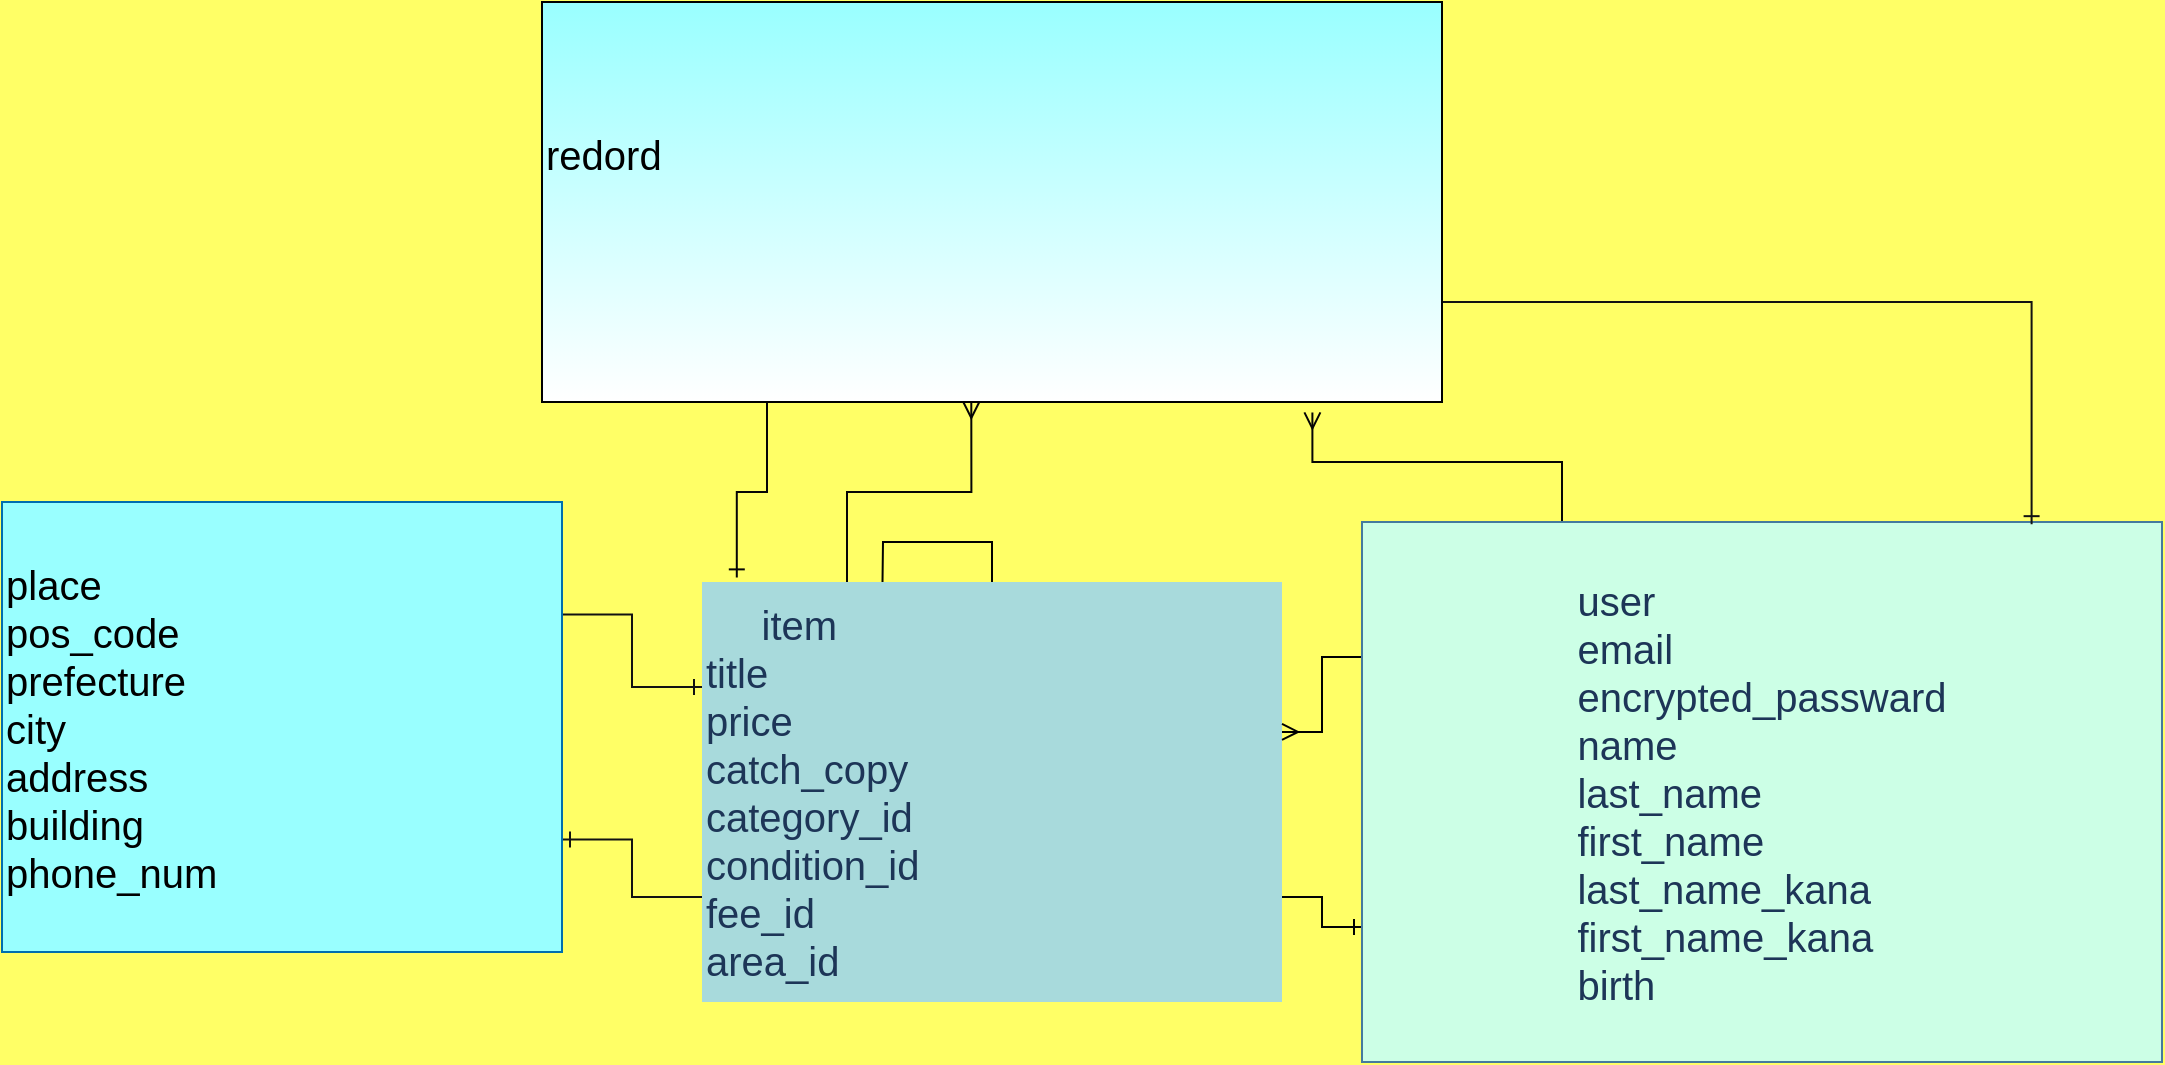<mxfile>
    <diagram id="TyFvIzJd1pRrqfNIlOH9" name="ページ1">
        <mxGraphModel dx="764" dy="605" grid="1" gridSize="10" guides="1" tooltips="1" connect="1" arrows="1" fold="0" page="0" pageScale="1" pageWidth="827" pageHeight="1169" background="#FFFF66" math="0" shadow="0">
            <root>
                <mxCell id="0"/>
                <mxCell id="1" parent="0"/>
                <mxCell id="30" style="edgeStyle=orthogonalEdgeStyle;curved=0;rounded=1;sketch=0;orthogonalLoop=1;jettySize=auto;html=1;exitX=0;exitY=0.25;exitDx=0;exitDy=0;entryX=0;entryY=0.25;entryDx=0;entryDy=0;endArrow=blockThin;endFill=1;strokeColor=#457B9D;fillColor=#A8DADC;fontColor=#1D3557;" parent="1" edge="1">
                    <mxGeometry relative="1" as="geometry">
                        <mxPoint x="120" y="310" as="sourcePoint"/>
                        <mxPoint x="120" y="310" as="targetPoint"/>
                    </mxGeometry>
                </mxCell>
                <mxCell id="37" style="edgeStyle=orthogonalEdgeStyle;rounded=0;sketch=0;orthogonalLoop=1;jettySize=auto;html=1;exitX=1;exitY=0.75;exitDx=0;exitDy=0;entryX=0;entryY=0.75;entryDx=0;entryDy=0;endArrow=ERone;endFill=0;strokeColor=#020303;" parent="1" source="2" target="3" edge="1">
                    <mxGeometry relative="1" as="geometry"/>
                </mxCell>
                <mxCell id="46" style="edgeStyle=orthogonalEdgeStyle;rounded=0;orthogonalLoop=1;jettySize=auto;html=1;exitX=0;exitY=0.75;exitDx=0;exitDy=0;entryX=1;entryY=0.75;entryDx=0;entryDy=0;endArrow=ERone;endFill=0;strokeColor=#121212;" parent="1" source="2" target="38" edge="1">
                    <mxGeometry relative="1" as="geometry"/>
                </mxCell>
                <mxCell id="60" style="edgeStyle=orthogonalEdgeStyle;rounded=0;orthogonalLoop=1;jettySize=auto;html=1;exitX=0.25;exitY=0;exitDx=0;exitDy=0;entryX=0.477;entryY=1;entryDx=0;entryDy=0;entryPerimeter=0;endArrow=ERmany;endFill=0;strokeColor=#050505;" parent="1" source="2" target="47" edge="1">
                    <mxGeometry relative="1" as="geometry"/>
                </mxCell>
                <mxCell id="62" style="edgeStyle=orthogonalEdgeStyle;rounded=0;orthogonalLoop=1;jettySize=auto;html=1;exitX=0.5;exitY=0;exitDx=0;exitDy=0;" edge="1" parent="1" source="2">
                    <mxGeometry relative="1" as="geometry">
                        <mxPoint x="50" y="130" as="targetPoint"/>
                    </mxGeometry>
                </mxCell>
                <mxCell id="2" value="&lt;div style=&quot;font-size: 20px&quot;&gt;&lt;font style=&quot;font-size: 20px&quot;&gt;&amp;nbsp; &amp;nbsp; &amp;nbsp;item&lt;/font&gt;&lt;/div&gt;&lt;div style=&quot;font-size: 20px&quot;&gt;&lt;span&gt;title&lt;/span&gt;&lt;/div&gt;&lt;div style=&quot;font-size: 20px&quot;&gt;&lt;span&gt;price&lt;/span&gt;&lt;/div&gt;&lt;div style=&quot;font-size: 20px&quot;&gt;&lt;span&gt;catch_copy&lt;/span&gt;&lt;/div&gt;&lt;div style=&quot;font-size: 20px&quot;&gt;&lt;span&gt;category_id&lt;/span&gt;&lt;/div&gt;&lt;div style=&quot;font-size: 20px&quot;&gt;&lt;span&gt;condition_id&lt;/span&gt;&lt;/div&gt;&lt;div style=&quot;font-size: 20px&quot;&gt;&lt;span&gt;fee_id&lt;/span&gt;&lt;/div&gt;&lt;div style=&quot;font-size: 20px&quot;&gt;&lt;span&gt;area_id&amp;nbsp; &amp;nbsp; &amp;nbsp; &amp;nbsp; &amp;nbsp;&amp;nbsp;&lt;/span&gt;&lt;br&gt;&lt;/div&gt;" style="rounded=0;whiteSpace=wrap;html=1;fillColor=#A8DADC;fontColor=#1D3557;strokeColor=none;align=left;" parent="1" vertex="1">
                    <mxGeometry x="-40" y="110" width="290" height="210" as="geometry"/>
                </mxCell>
                <mxCell id="57" style="edgeStyle=orthogonalEdgeStyle;rounded=0;orthogonalLoop=1;jettySize=auto;html=1;exitX=0.25;exitY=0;exitDx=0;exitDy=0;entryX=0.856;entryY=1.026;entryDx=0;entryDy=0;entryPerimeter=0;strokeColor=#050505;endArrow=ERmany;endFill=0;" parent="1" source="3" target="47" edge="1">
                    <mxGeometry relative="1" as="geometry"/>
                </mxCell>
                <mxCell id="63" style="edgeStyle=orthogonalEdgeStyle;rounded=0;orthogonalLoop=1;jettySize=auto;html=1;exitX=0;exitY=0.25;exitDx=0;exitDy=0;entryX=1;entryY=0.357;entryDx=0;entryDy=0;entryPerimeter=0;strokeColor=#000000;endArrow=ERmany;endFill=0;" edge="1" parent="1" source="3" target="2">
                    <mxGeometry relative="1" as="geometry"/>
                </mxCell>
                <mxCell id="3" value="&lt;div style=&quot;text-align: left&quot;&gt;&lt;span style=&quot;font-size: 20px&quot;&gt;user&lt;/span&gt;&lt;/div&gt;&lt;font&gt;&lt;div style=&quot;font-size: 20px ; text-align: left&quot;&gt;&lt;span&gt;email&lt;/span&gt;&lt;/div&gt;&lt;div style=&quot;font-size: 20px ; text-align: left&quot;&gt;&lt;span&gt;encrypted_passward&lt;/span&gt;&lt;/div&gt;&lt;div style=&quot;font-size: 20px ; text-align: left&quot;&gt;&lt;span&gt;name&lt;/span&gt;&lt;/div&gt;&lt;div style=&quot;font-size: 20px ; text-align: left&quot;&gt;&lt;span&gt;last_name&lt;/span&gt;&lt;/div&gt;&lt;div style=&quot;font-size: 20px ; text-align: left&quot;&gt;&lt;span&gt;first_name&lt;/span&gt;&lt;/div&gt;&lt;div style=&quot;text-align: left&quot;&gt;&lt;span style=&quot;font-size: 20px&quot;&gt;last_name_kana&lt;/span&gt;&lt;/div&gt;&lt;div style=&quot;text-align: left&quot;&gt;&lt;span style=&quot;font-size: 20px&quot;&gt;first_name_kana&lt;/span&gt;&lt;/div&gt;&lt;div style=&quot;text-align: left&quot;&gt;&lt;span style=&quot;font-size: 20px&quot;&gt;birth&lt;/span&gt;&lt;/div&gt;&lt;/font&gt;" style="whiteSpace=wrap;html=1;strokeColor=#457B9D;fontColor=#1D3557;fillColor=#CCFFE6;" parent="1" vertex="1">
                    <mxGeometry x="290" y="80" width="400" height="270" as="geometry"/>
                </mxCell>
                <mxCell id="45" style="edgeStyle=orthogonalEdgeStyle;rounded=0;orthogonalLoop=1;jettySize=auto;html=1;exitX=1;exitY=0.25;exitDx=0;exitDy=0;entryX=0;entryY=0.25;entryDx=0;entryDy=0;endArrow=ERone;endFill=0;strokeColor=#121212;" parent="1" source="38" target="2" edge="1">
                    <mxGeometry relative="1" as="geometry"/>
                </mxCell>
                <mxCell id="38" value="&lt;font color=&quot;#000000&quot; style=&quot;font-size: 20px&quot;&gt;&lt;span&gt;place&lt;/span&gt;&lt;br&gt;pos_code&lt;br&gt;prefecture&lt;br&gt;city&lt;br&gt;address&lt;br&gt;building&lt;br&gt;phone_num&lt;br&gt;&lt;/font&gt;&lt;div style=&quot;text-align: justify&quot;&gt;&lt;/div&gt;" style="whiteSpace=wrap;html=1;strokeColor=#006EAF;fontColor=#ffffff;align=left;fillColor=#99FFFF;" parent="1" vertex="1">
                    <mxGeometry x="-390" y="70" width="280" height="225" as="geometry"/>
                </mxCell>
                <mxCell id="51" style="edgeStyle=orthogonalEdgeStyle;rounded=0;orthogonalLoop=1;jettySize=auto;html=1;exitX=1;exitY=0.75;exitDx=0;exitDy=0;entryX=0.837;entryY=0.004;entryDx=0;entryDy=0;entryPerimeter=0;endArrow=ERone;endFill=0;strokeColor=#121212;" parent="1" source="47" target="3" edge="1">
                    <mxGeometry relative="1" as="geometry"/>
                </mxCell>
                <mxCell id="59" style="edgeStyle=orthogonalEdgeStyle;rounded=0;orthogonalLoop=1;jettySize=auto;html=1;exitX=0.25;exitY=1;exitDx=0;exitDy=0;entryX=0.06;entryY=-0.011;entryDx=0;entryDy=0;entryPerimeter=0;endArrow=ERone;endFill=0;strokeColor=#050505;" parent="1" source="47" target="2" edge="1">
                    <mxGeometry relative="1" as="geometry"/>
                </mxCell>
                <mxCell id="47" value="&lt;font color=&quot;#000000&quot; style=&quot;font-size: 20px&quot;&gt;redord&lt;br&gt;&lt;br&gt;&lt;br&gt;&lt;/font&gt;" style="whiteSpace=wrap;html=1;fillColor=#99FFFF;gradientColor=#ffffff;align=left;" parent="1" vertex="1">
                    <mxGeometry x="-120" y="-180" width="450" height="200" as="geometry"/>
                </mxCell>
            </root>
        </mxGraphModel>
    </diagram>
</mxfile>